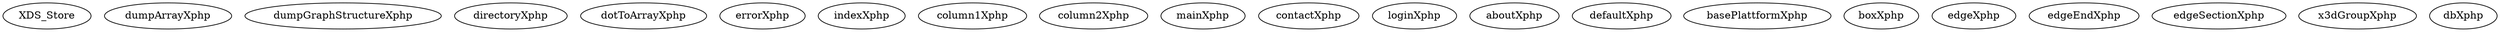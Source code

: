 digraph G {
XDS_Store;
dumpArrayXphp;
dumpGraphStructureXphp;
subgraph graphViz {
directoryXphp;
dotToArrayXphp;
errorXphp;
indexXphp;
}
subgraph layouts {
column1Xphp;
column2Xphp;
mainXphp;
}
subgraph site {
XDS_Store;
contactXphp;
errorXphp;
indexXphp;
loginXphp;
subgraph pages {
aboutXphp;
}
}
subgraph tree {
defaultXphp;
indexXphp;
subgraph shapes {
basePlattformXphp;
boxXphp;
edgeXphp;
edgeEndXphp;
edgeSectionXphp;
}
x3dGroupXphp;
}
subgraph x3d {
XDS_Store;
dbXphp;
indexXphp;
subgraph shapes {
basePlattformXphp;
boxXphp;
edgeXphp;
edgeEndXphp;
edgeSectionXphp;
}
}
}
